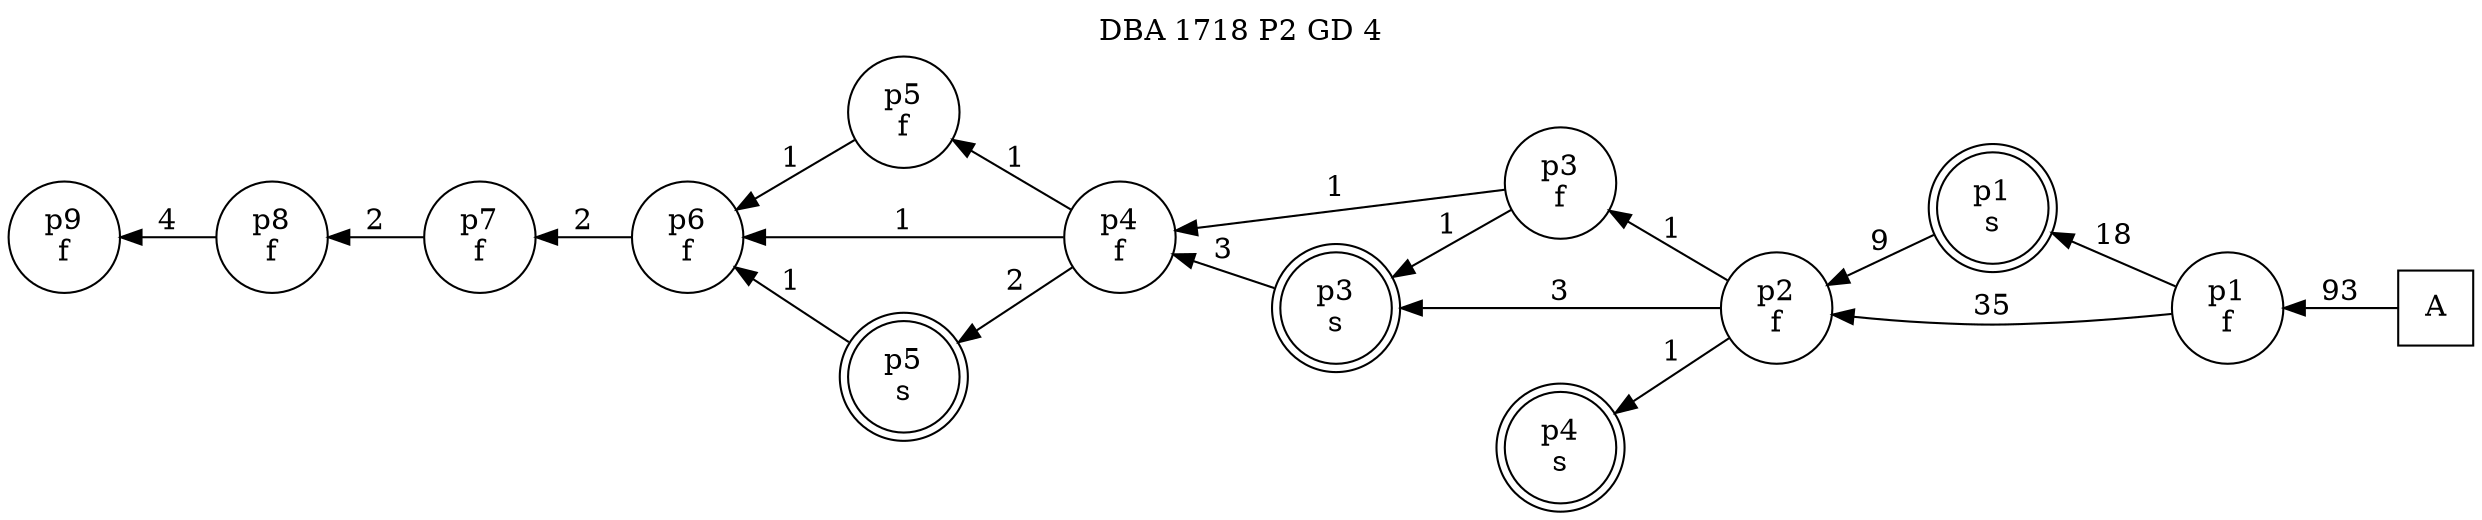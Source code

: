 digraph DBA_1718_P2_GD_4_GOOD {
labelloc="tl"
label= " DBA 1718 P2 GD 4 "
rankdir="RL";
"A" [shape="square" label="A"]
"p1_f" [shape="circle" label="p1
f"]
"p1_s" [shape="doublecircle" label="p1
s"]
"p2_f" [shape="circle" label="p2
f"]
"p3_f" [shape="circle" label="p3
f"]
"p4_f" [shape="circle" label="p4
f"]
"p3_s" [shape="doublecircle" label="p3
s"]
"p5_f" [shape="circle" label="p5
f"]
"p6_f" [shape="circle" label="p6
f"]
"p7_f" [shape="circle" label="p7
f"]
"p8_f" [shape="circle" label="p8
f"]
"p9_f" [shape="circle" label="p9
f"]
"p5_s" [shape="doublecircle" label="p5
s"]
"p4_s" [shape="doublecircle" label="p4
s"]
"A" -> "p1_f" [ label=93]
"p1_f" -> "p1_s" [ label=18]
"p1_f" -> "p2_f" [ label=35]
"p1_s" -> "p2_f" [ label=9]
"p2_f" -> "p3_f" [ label=1]
"p2_f" -> "p3_s" [ label=3]
"p2_f" -> "p4_s" [ label=1]
"p3_f" -> "p4_f" [ label=1]
"p3_f" -> "p3_s" [ label=1]
"p4_f" -> "p5_f" [ label=1]
"p4_f" -> "p6_f" [ label=1]
"p4_f" -> "p5_s" [ label=2]
"p3_s" -> "p4_f" [ label=3]
"p5_f" -> "p6_f" [ label=1]
"p6_f" -> "p7_f" [ label=2]
"p7_f" -> "p8_f" [ label=2]
"p8_f" -> "p9_f" [ label=4]
"p5_s" -> "p6_f" [ label=1]
}
